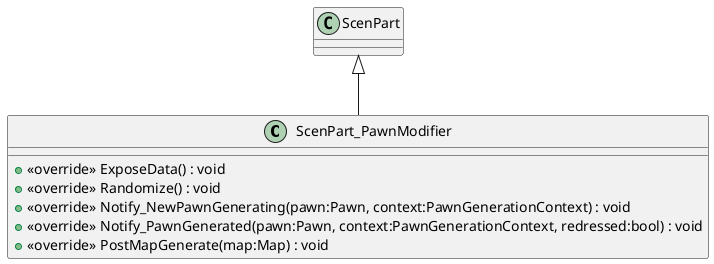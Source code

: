 @startuml
class ScenPart_PawnModifier {
    + <<override>> ExposeData() : void
    + <<override>> Randomize() : void
    + <<override>> Notify_NewPawnGenerating(pawn:Pawn, context:PawnGenerationContext) : void
    + <<override>> Notify_PawnGenerated(pawn:Pawn, context:PawnGenerationContext, redressed:bool) : void
    + <<override>> PostMapGenerate(map:Map) : void
}
ScenPart <|-- ScenPart_PawnModifier
@enduml
